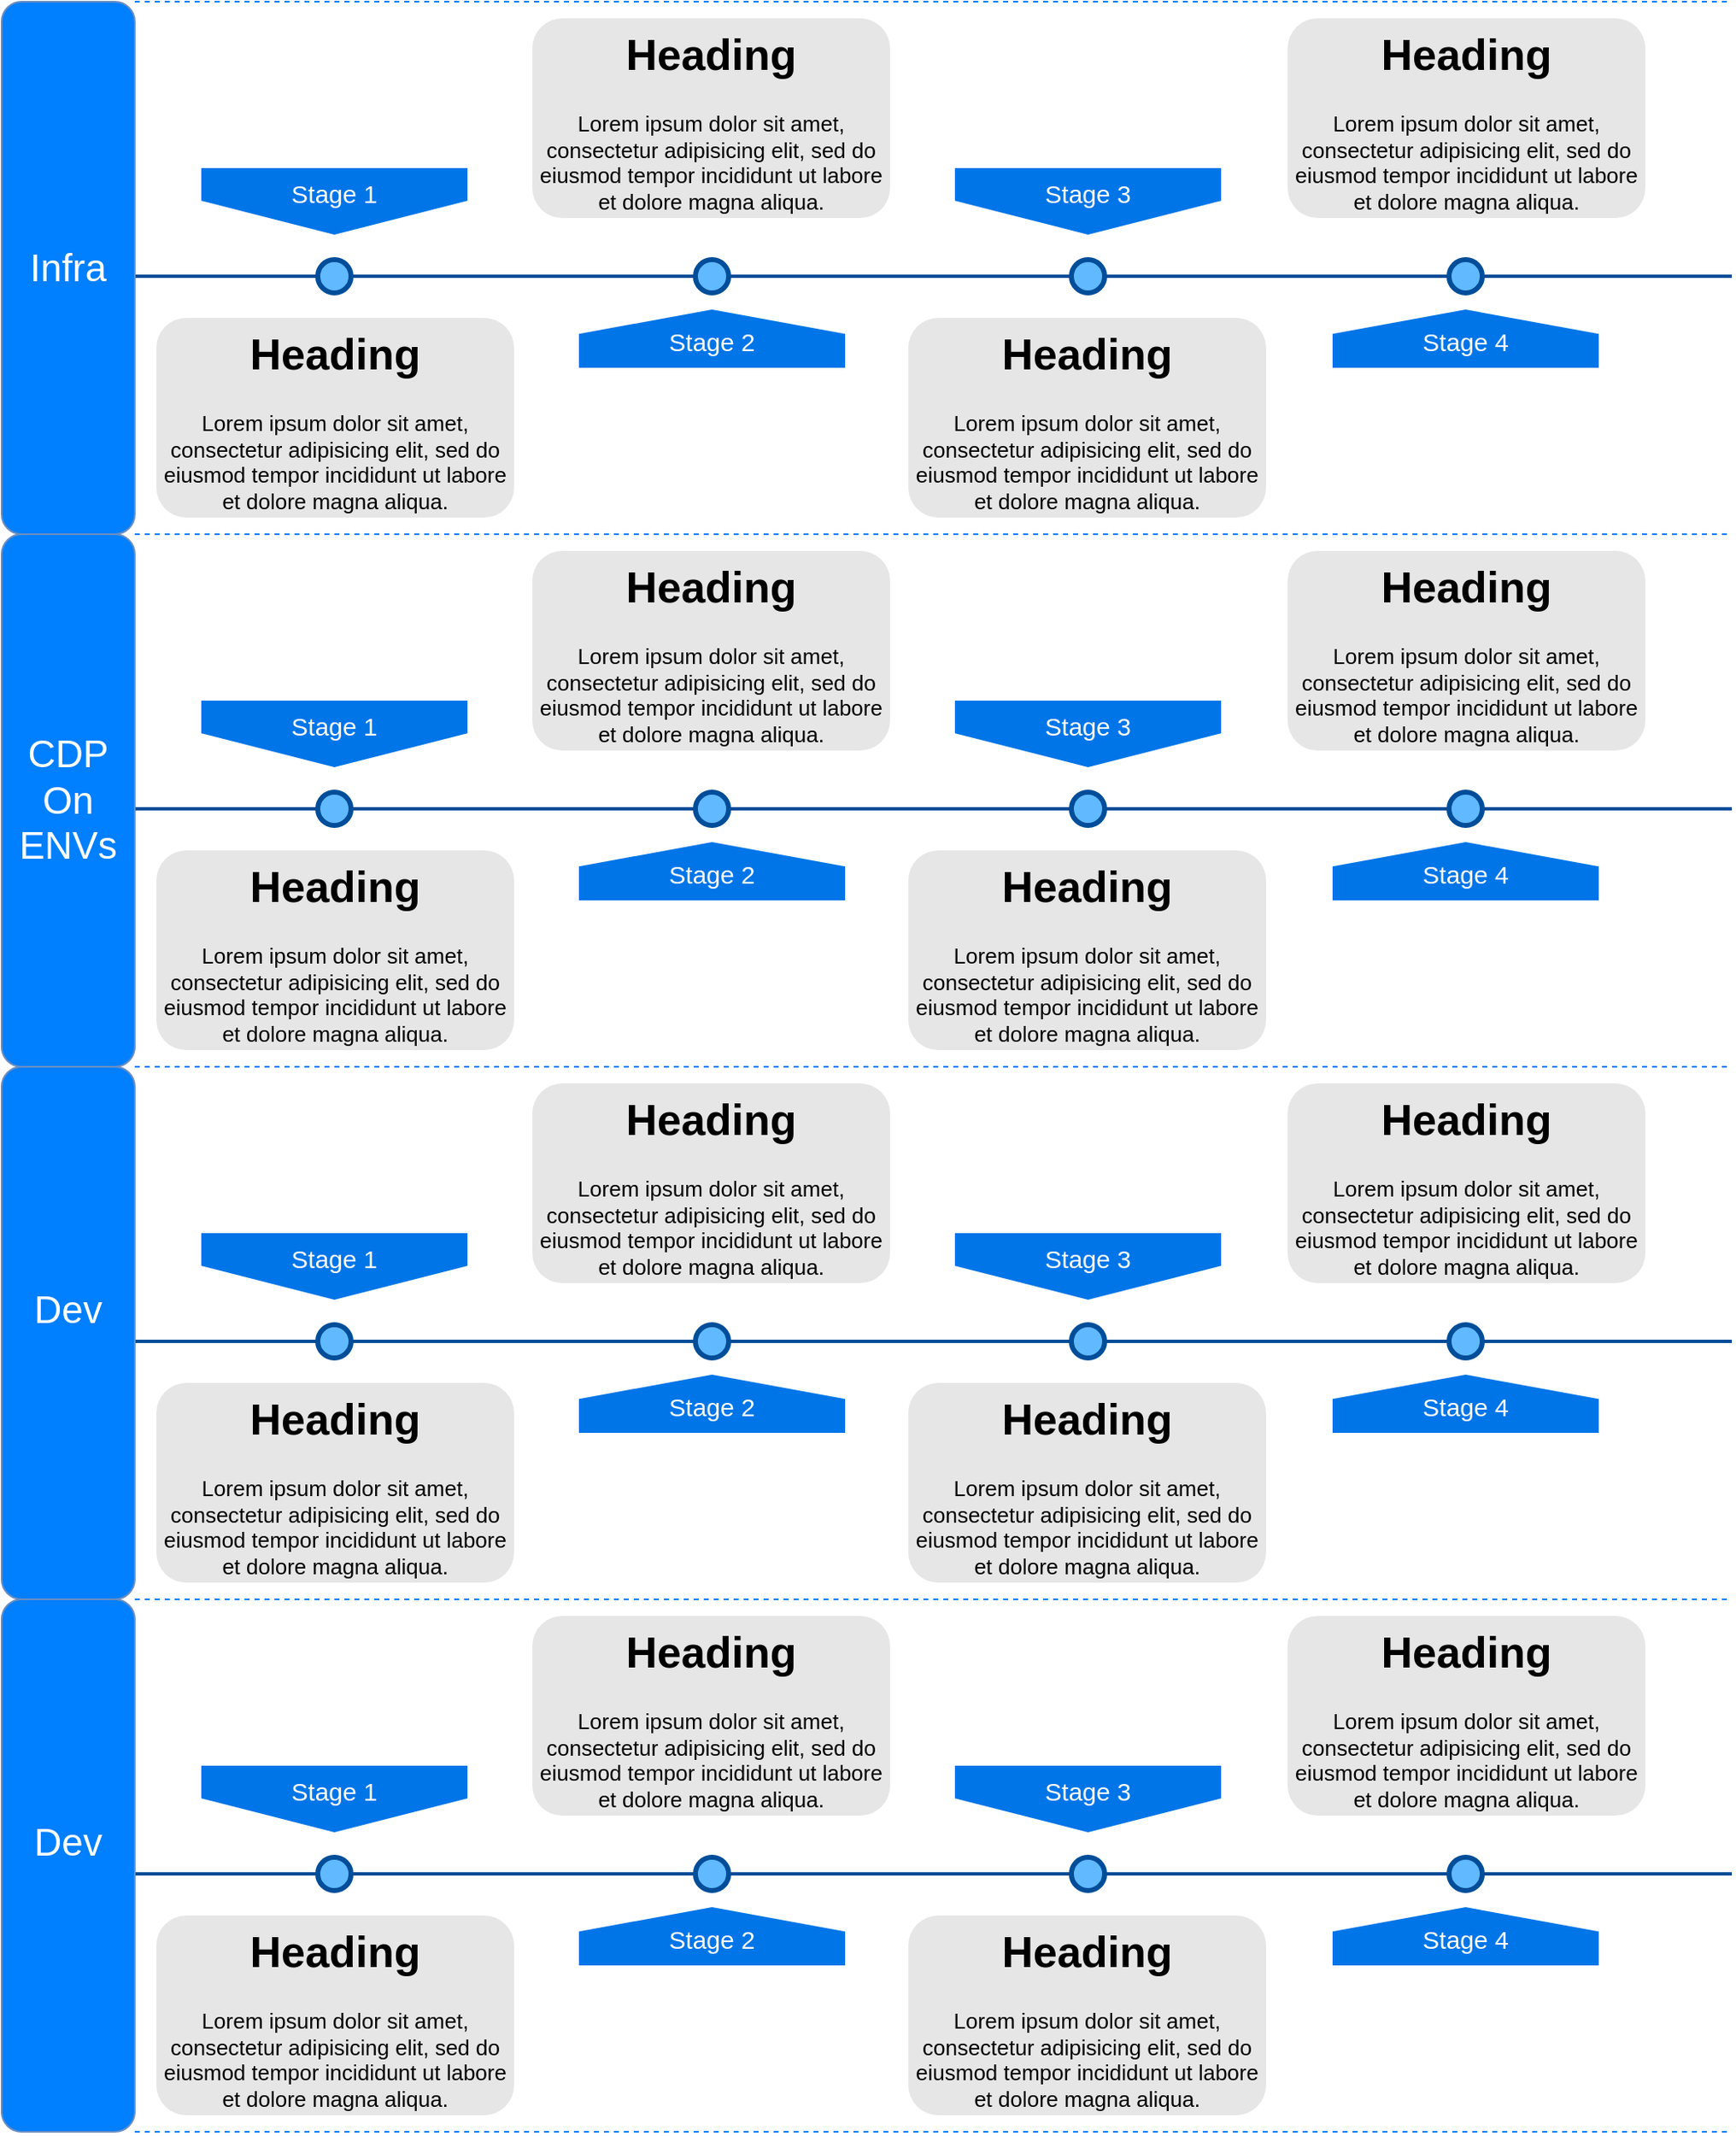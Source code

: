 <mxfile version="20.8.22" type="github">
  <diagram name="Page-1" id="82e54ff1-d628-8f03-85c4-9753963a91cd">
    <mxGraphModel dx="1434" dy="707" grid="1" gridSize="10" guides="1" tooltips="1" connect="1" arrows="1" fold="1" page="1" pageScale="1" pageWidth="1100" pageHeight="850" background="none" math="0" shadow="0">
      <root>
        <mxCell id="0" />
        <mxCell id="1" parent="0" />
        <mxCell id="4ec97bd9e5d20128-1" value="" style="line;strokeWidth=2;html=1;fillColor=none;fontSize=28;fontColor=#004D99;strokeColor=#004D99;" parent="1" vertex="1">
          <mxGeometry x="40" y="400" width="1000" height="10" as="geometry" />
        </mxCell>
        <mxCell id="4ec97bd9e5d20128-5" value="Stage 1" style="shape=offPageConnector;whiteSpace=wrap;html=1;fillColor=#0075E8;fontSize=15;fontColor=#FFFFFF;size=0.509;verticalAlign=top;strokeColor=none;" parent="1" vertex="1">
          <mxGeometry x="120" y="340" width="160" height="40" as="geometry" />
        </mxCell>
        <mxCell id="4ec97bd9e5d20128-6" value="&lt;span&gt;Stage 3&lt;/span&gt;" style="shape=offPageConnector;whiteSpace=wrap;html=1;fillColor=#0075E8;fontSize=15;fontColor=#FFFFFF;size=0.509;verticalAlign=top;strokeColor=none;" parent="1" vertex="1">
          <mxGeometry x="573" y="340" width="160" height="40" as="geometry" />
        </mxCell>
        <mxCell id="4ec97bd9e5d20128-7" value="&lt;span&gt;Stage 2&lt;/span&gt;" style="shape=offPageConnector;whiteSpace=wrap;html=1;fillColor=#0075E8;fontSize=15;fontColor=#FFFFFF;size=0.418;flipV=1;verticalAlign=bottom;strokeColor=none;spacingBottom=4;" parent="1" vertex="1">
          <mxGeometry x="347" y="425" width="160" height="35" as="geometry" />
        </mxCell>
        <mxCell id="4ec97bd9e5d20128-8" value="&lt;span&gt;Stage 4&lt;/span&gt;" style="shape=offPageConnector;whiteSpace=wrap;html=1;fillColor=#0075E8;fontSize=15;fontColor=#FFFFFF;size=0.418;flipV=1;verticalAlign=bottom;strokeColor=none;spacingBottom=4;" parent="1" vertex="1">
          <mxGeometry x="800" y="425" width="160" height="35" as="geometry" />
        </mxCell>
        <mxCell id="4ec97bd9e5d20128-9" value="" style="ellipse;whiteSpace=wrap;html=1;fillColor=#61BAFF;fontSize=28;fontColor=#004D99;strokeWidth=3;strokeColor=#004D99;" parent="1" vertex="1">
          <mxGeometry x="190" y="395" width="20" height="20" as="geometry" />
        </mxCell>
        <mxCell id="4ec97bd9e5d20128-10" value="" style="ellipse;whiteSpace=wrap;html=1;fillColor=#61BAFF;fontSize=28;fontColor=#004D99;strokeWidth=3;strokeColor=#004D99;" parent="1" vertex="1">
          <mxGeometry x="417" y="395" width="20" height="20" as="geometry" />
        </mxCell>
        <mxCell id="4ec97bd9e5d20128-11" value="" style="ellipse;whiteSpace=wrap;html=1;fillColor=#61BAFF;fontSize=28;fontColor=#004D99;strokeWidth=3;strokeColor=#004D99;" parent="1" vertex="1">
          <mxGeometry x="643" y="395" width="20" height="20" as="geometry" />
        </mxCell>
        <mxCell id="4ec97bd9e5d20128-13" value="" style="ellipse;whiteSpace=wrap;html=1;fillColor=#61BAFF;fontSize=28;fontColor=#004D99;strokeWidth=3;strokeColor=#004D99;" parent="1" vertex="1">
          <mxGeometry x="870" y="395" width="20" height="20" as="geometry" />
        </mxCell>
        <mxCell id="4ec97bd9e5d20128-14" value="&lt;h1&gt;Heading&lt;/h1&gt;&lt;p&gt;Lorem ipsum dolor sit amet, consectetur adipisicing elit, sed do eiusmod tempor incididunt ut labore et dolore magna aliqua.&lt;/p&gt;" style="text;html=1;spacing=5;spacingTop=-20;whiteSpace=wrap;overflow=hidden;strokeColor=none;strokeWidth=3;fillColor=#E6E6E6;fontSize=13;fontColor=#000000;align=center;rounded=1;" parent="1" vertex="1">
          <mxGeometry x="93" y="430" width="215" height="120" as="geometry" />
        </mxCell>
        <mxCell id="4ec97bd9e5d20128-16" value="&lt;h1&gt;Heading&lt;/h1&gt;&lt;p&gt;Lorem ipsum dolor sit amet, consectetur adipisicing elit, sed do eiusmod tempor incididunt ut labore et dolore magna aliqua.&lt;/p&gt;" style="text;html=1;spacing=5;spacingTop=-20;whiteSpace=wrap;overflow=hidden;strokeColor=none;strokeWidth=3;fillColor=#E6E6E6;fontSize=13;fontColor=#000000;align=center;rounded=1;" parent="1" vertex="1">
          <mxGeometry x="319" y="250" width="215" height="120" as="geometry" />
        </mxCell>
        <mxCell id="4ec97bd9e5d20128-17" value="&lt;h1&gt;Heading&lt;/h1&gt;&lt;p&gt;Lorem ipsum dolor sit amet, consectetur adipisicing elit, sed do eiusmod tempor incididunt ut labore et dolore magna aliqua.&lt;/p&gt;" style="text;html=1;spacing=5;spacingTop=-20;whiteSpace=wrap;overflow=hidden;strokeColor=none;strokeWidth=3;fillColor=#E6E6E6;fontSize=13;fontColor=#000000;align=center;rounded=1;" parent="1" vertex="1">
          <mxGeometry x="545" y="430" width="215" height="120" as="geometry" />
        </mxCell>
        <mxCell id="4ec97bd9e5d20128-18" value="&lt;h1&gt;Heading&lt;/h1&gt;&lt;p&gt;Lorem ipsum dolor sit amet, consectetur adipisicing elit, sed do eiusmod tempor incididunt ut labore et dolore magna aliqua.&lt;/p&gt;" style="text;html=1;spacing=5;spacingTop=-20;whiteSpace=wrap;overflow=hidden;strokeColor=none;strokeWidth=3;fillColor=#E6E6E6;fontSize=13;fontColor=#000000;align=center;rounded=1;" parent="1" vertex="1">
          <mxGeometry x="773" y="250" width="215" height="120" as="geometry" />
        </mxCell>
        <mxCell id="18MKDNlbxbiBlBYpmzNg-1" value="&lt;font style=&quot;font-size: 23px;&quot;&gt;Infra&lt;/font&gt;" style="rounded=1;whiteSpace=wrap;html=1;fillColor=#007FFF;strokeColor=#6c8ebf;fontColor=#FFFFFF;" vertex="1" parent="1">
          <mxGeometry y="240" width="80" height="320" as="geometry" />
        </mxCell>
        <mxCell id="18MKDNlbxbiBlBYpmzNg-2" value="" style="line;strokeWidth=2;html=1;fillColor=none;fontSize=28;fontColor=#004D99;strokeColor=#004D99;" vertex="1" parent="1">
          <mxGeometry x="40" y="720" width="1000" height="10" as="geometry" />
        </mxCell>
        <mxCell id="18MKDNlbxbiBlBYpmzNg-3" value="Stage 1" style="shape=offPageConnector;whiteSpace=wrap;html=1;fillColor=#0075E8;fontSize=15;fontColor=#FFFFFF;size=0.509;verticalAlign=top;strokeColor=none;" vertex="1" parent="1">
          <mxGeometry x="120" y="660" width="160" height="40" as="geometry" />
        </mxCell>
        <mxCell id="18MKDNlbxbiBlBYpmzNg-4" value="&lt;span&gt;Stage 3&lt;/span&gt;" style="shape=offPageConnector;whiteSpace=wrap;html=1;fillColor=#0075E8;fontSize=15;fontColor=#FFFFFF;size=0.509;verticalAlign=top;strokeColor=none;" vertex="1" parent="1">
          <mxGeometry x="573" y="660" width="160" height="40" as="geometry" />
        </mxCell>
        <mxCell id="18MKDNlbxbiBlBYpmzNg-5" value="&lt;span&gt;Stage 2&lt;/span&gt;" style="shape=offPageConnector;whiteSpace=wrap;html=1;fillColor=#0075E8;fontSize=15;fontColor=#FFFFFF;size=0.418;flipV=1;verticalAlign=bottom;strokeColor=none;spacingBottom=4;" vertex="1" parent="1">
          <mxGeometry x="347" y="745" width="160" height="35" as="geometry" />
        </mxCell>
        <mxCell id="18MKDNlbxbiBlBYpmzNg-6" value="&lt;span&gt;Stage 4&lt;/span&gt;" style="shape=offPageConnector;whiteSpace=wrap;html=1;fillColor=#0075E8;fontSize=15;fontColor=#FFFFFF;size=0.418;flipV=1;verticalAlign=bottom;strokeColor=none;spacingBottom=4;" vertex="1" parent="1">
          <mxGeometry x="800" y="745" width="160" height="35" as="geometry" />
        </mxCell>
        <mxCell id="18MKDNlbxbiBlBYpmzNg-7" value="" style="ellipse;whiteSpace=wrap;html=1;fillColor=#61BAFF;fontSize=28;fontColor=#004D99;strokeWidth=3;strokeColor=#004D99;" vertex="1" parent="1">
          <mxGeometry x="190" y="715" width="20" height="20" as="geometry" />
        </mxCell>
        <mxCell id="18MKDNlbxbiBlBYpmzNg-8" value="" style="ellipse;whiteSpace=wrap;html=1;fillColor=#61BAFF;fontSize=28;fontColor=#004D99;strokeWidth=3;strokeColor=#004D99;" vertex="1" parent="1">
          <mxGeometry x="417" y="715" width="20" height="20" as="geometry" />
        </mxCell>
        <mxCell id="18MKDNlbxbiBlBYpmzNg-9" value="" style="ellipse;whiteSpace=wrap;html=1;fillColor=#61BAFF;fontSize=28;fontColor=#004D99;strokeWidth=3;strokeColor=#004D99;" vertex="1" parent="1">
          <mxGeometry x="643" y="715" width="20" height="20" as="geometry" />
        </mxCell>
        <mxCell id="18MKDNlbxbiBlBYpmzNg-10" value="" style="ellipse;whiteSpace=wrap;html=1;fillColor=#61BAFF;fontSize=28;fontColor=#004D99;strokeWidth=3;strokeColor=#004D99;" vertex="1" parent="1">
          <mxGeometry x="870" y="715" width="20" height="20" as="geometry" />
        </mxCell>
        <mxCell id="18MKDNlbxbiBlBYpmzNg-11" value="&lt;h1&gt;Heading&lt;/h1&gt;&lt;p&gt;Lorem ipsum dolor sit amet, consectetur adipisicing elit, sed do eiusmod tempor incididunt ut labore et dolore magna aliqua.&lt;/p&gt;" style="text;html=1;spacing=5;spacingTop=-20;whiteSpace=wrap;overflow=hidden;strokeColor=none;strokeWidth=3;fillColor=#E6E6E6;fontSize=13;fontColor=#000000;align=center;rounded=1;" vertex="1" parent="1">
          <mxGeometry x="93" y="750" width="215" height="120" as="geometry" />
        </mxCell>
        <mxCell id="18MKDNlbxbiBlBYpmzNg-12" value="&lt;h1&gt;Heading&lt;/h1&gt;&lt;p&gt;Lorem ipsum dolor sit amet, consectetur adipisicing elit, sed do eiusmod tempor incididunt ut labore et dolore magna aliqua.&lt;/p&gt;" style="text;html=1;spacing=5;spacingTop=-20;whiteSpace=wrap;overflow=hidden;strokeColor=none;strokeWidth=3;fillColor=#E6E6E6;fontSize=13;fontColor=#000000;align=center;rounded=1;" vertex="1" parent="1">
          <mxGeometry x="319" y="570" width="215" height="120" as="geometry" />
        </mxCell>
        <mxCell id="18MKDNlbxbiBlBYpmzNg-13" value="&lt;h1&gt;Heading&lt;/h1&gt;&lt;p&gt;Lorem ipsum dolor sit amet, consectetur adipisicing elit, sed do eiusmod tempor incididunt ut labore et dolore magna aliqua.&lt;/p&gt;" style="text;html=1;spacing=5;spacingTop=-20;whiteSpace=wrap;overflow=hidden;strokeColor=none;strokeWidth=3;fillColor=#E6E6E6;fontSize=13;fontColor=#000000;align=center;rounded=1;" vertex="1" parent="1">
          <mxGeometry x="545" y="750" width="215" height="120" as="geometry" />
        </mxCell>
        <mxCell id="18MKDNlbxbiBlBYpmzNg-14" value="&lt;h1&gt;Heading&lt;/h1&gt;&lt;p&gt;Lorem ipsum dolor sit amet, consectetur adipisicing elit, sed do eiusmod tempor incididunt ut labore et dolore magna aliqua.&lt;/p&gt;" style="text;html=1;spacing=5;spacingTop=-20;whiteSpace=wrap;overflow=hidden;strokeColor=none;strokeWidth=3;fillColor=#E6E6E6;fontSize=13;fontColor=#000000;align=center;rounded=1;" vertex="1" parent="1">
          <mxGeometry x="773" y="570" width="215" height="120" as="geometry" />
        </mxCell>
        <mxCell id="18MKDNlbxbiBlBYpmzNg-15" value="&lt;font style=&quot;font-size: 23px;&quot;&gt;CDP&lt;br&gt;On&lt;br&gt;ENVs&lt;br&gt;&lt;/font&gt;" style="rounded=1;whiteSpace=wrap;html=1;fillColor=#007FFF;strokeColor=#6c8ebf;fontColor=#FFFFFF;" vertex="1" parent="1">
          <mxGeometry y="560" width="80" height="320" as="geometry" />
        </mxCell>
        <mxCell id="18MKDNlbxbiBlBYpmzNg-16" value="" style="line;strokeWidth=2;html=1;fillColor=none;fontSize=28;fontColor=#004D99;strokeColor=#004D99;" vertex="1" parent="1">
          <mxGeometry x="40" y="1040" width="1000" height="10" as="geometry" />
        </mxCell>
        <mxCell id="18MKDNlbxbiBlBYpmzNg-17" value="Stage 1" style="shape=offPageConnector;whiteSpace=wrap;html=1;fillColor=#0075E8;fontSize=15;fontColor=#FFFFFF;size=0.509;verticalAlign=top;strokeColor=none;" vertex="1" parent="1">
          <mxGeometry x="120" y="980" width="160" height="40" as="geometry" />
        </mxCell>
        <mxCell id="18MKDNlbxbiBlBYpmzNg-18" value="&lt;span&gt;Stage 3&lt;/span&gt;" style="shape=offPageConnector;whiteSpace=wrap;html=1;fillColor=#0075E8;fontSize=15;fontColor=#FFFFFF;size=0.509;verticalAlign=top;strokeColor=none;" vertex="1" parent="1">
          <mxGeometry x="573" y="980" width="160" height="40" as="geometry" />
        </mxCell>
        <mxCell id="18MKDNlbxbiBlBYpmzNg-19" value="&lt;span&gt;Stage 2&lt;/span&gt;" style="shape=offPageConnector;whiteSpace=wrap;html=1;fillColor=#0075E8;fontSize=15;fontColor=#FFFFFF;size=0.418;flipV=1;verticalAlign=bottom;strokeColor=none;spacingBottom=4;" vertex="1" parent="1">
          <mxGeometry x="347" y="1065" width="160" height="35" as="geometry" />
        </mxCell>
        <mxCell id="18MKDNlbxbiBlBYpmzNg-20" value="&lt;span&gt;Stage 4&lt;/span&gt;" style="shape=offPageConnector;whiteSpace=wrap;html=1;fillColor=#0075E8;fontSize=15;fontColor=#FFFFFF;size=0.418;flipV=1;verticalAlign=bottom;strokeColor=none;spacingBottom=4;" vertex="1" parent="1">
          <mxGeometry x="800" y="1065" width="160" height="35" as="geometry" />
        </mxCell>
        <mxCell id="18MKDNlbxbiBlBYpmzNg-21" value="" style="ellipse;whiteSpace=wrap;html=1;fillColor=#61BAFF;fontSize=28;fontColor=#004D99;strokeWidth=3;strokeColor=#004D99;" vertex="1" parent="1">
          <mxGeometry x="190" y="1035" width="20" height="20" as="geometry" />
        </mxCell>
        <mxCell id="18MKDNlbxbiBlBYpmzNg-22" value="" style="ellipse;whiteSpace=wrap;html=1;fillColor=#61BAFF;fontSize=28;fontColor=#004D99;strokeWidth=3;strokeColor=#004D99;" vertex="1" parent="1">
          <mxGeometry x="417" y="1035" width="20" height="20" as="geometry" />
        </mxCell>
        <mxCell id="18MKDNlbxbiBlBYpmzNg-23" value="" style="ellipse;whiteSpace=wrap;html=1;fillColor=#61BAFF;fontSize=28;fontColor=#004D99;strokeWidth=3;strokeColor=#004D99;" vertex="1" parent="1">
          <mxGeometry x="643" y="1035" width="20" height="20" as="geometry" />
        </mxCell>
        <mxCell id="18MKDNlbxbiBlBYpmzNg-24" value="" style="ellipse;whiteSpace=wrap;html=1;fillColor=#61BAFF;fontSize=28;fontColor=#004D99;strokeWidth=3;strokeColor=#004D99;" vertex="1" parent="1">
          <mxGeometry x="870" y="1035" width="20" height="20" as="geometry" />
        </mxCell>
        <mxCell id="18MKDNlbxbiBlBYpmzNg-25" value="&lt;h1&gt;Heading&lt;/h1&gt;&lt;p&gt;Lorem ipsum dolor sit amet, consectetur adipisicing elit, sed do eiusmod tempor incididunt ut labore et dolore magna aliqua.&lt;/p&gt;" style="text;html=1;spacing=5;spacingTop=-20;whiteSpace=wrap;overflow=hidden;strokeColor=none;strokeWidth=3;fillColor=#E6E6E6;fontSize=13;fontColor=#000000;align=center;rounded=1;" vertex="1" parent="1">
          <mxGeometry x="93" y="1070" width="215" height="120" as="geometry" />
        </mxCell>
        <mxCell id="18MKDNlbxbiBlBYpmzNg-26" value="&lt;h1&gt;Heading&lt;/h1&gt;&lt;p&gt;Lorem ipsum dolor sit amet, consectetur adipisicing elit, sed do eiusmod tempor incididunt ut labore et dolore magna aliqua.&lt;/p&gt;" style="text;html=1;spacing=5;spacingTop=-20;whiteSpace=wrap;overflow=hidden;strokeColor=none;strokeWidth=3;fillColor=#E6E6E6;fontSize=13;fontColor=#000000;align=center;rounded=1;" vertex="1" parent="1">
          <mxGeometry x="319" y="890" width="215" height="120" as="geometry" />
        </mxCell>
        <mxCell id="18MKDNlbxbiBlBYpmzNg-27" value="&lt;h1&gt;Heading&lt;/h1&gt;&lt;p&gt;Lorem ipsum dolor sit amet, consectetur adipisicing elit, sed do eiusmod tempor incididunt ut labore et dolore magna aliqua.&lt;/p&gt;" style="text;html=1;spacing=5;spacingTop=-20;whiteSpace=wrap;overflow=hidden;strokeColor=none;strokeWidth=3;fillColor=#E6E6E6;fontSize=13;fontColor=#000000;align=center;rounded=1;" vertex="1" parent="1">
          <mxGeometry x="545" y="1070" width="215" height="120" as="geometry" />
        </mxCell>
        <mxCell id="18MKDNlbxbiBlBYpmzNg-28" value="&lt;h1&gt;Heading&lt;/h1&gt;&lt;p&gt;Lorem ipsum dolor sit amet, consectetur adipisicing elit, sed do eiusmod tempor incididunt ut labore et dolore magna aliqua.&lt;/p&gt;" style="text;html=1;spacing=5;spacingTop=-20;whiteSpace=wrap;overflow=hidden;strokeColor=none;strokeWidth=3;fillColor=#E6E6E6;fontSize=13;fontColor=#000000;align=center;rounded=1;" vertex="1" parent="1">
          <mxGeometry x="773" y="890" width="215" height="120" as="geometry" />
        </mxCell>
        <mxCell id="18MKDNlbxbiBlBYpmzNg-29" value="&lt;font style=&quot;font-size: 23px;&quot;&gt;Dev&lt;br&gt;&lt;br&gt;&lt;/font&gt;" style="rounded=1;whiteSpace=wrap;html=1;fillColor=#007FFF;strokeColor=#6c8ebf;fontColor=#FFFFFF;" vertex="1" parent="1">
          <mxGeometry y="880" width="80" height="320" as="geometry" />
        </mxCell>
        <mxCell id="18MKDNlbxbiBlBYpmzNg-30" value="" style="line;strokeWidth=2;html=1;fillColor=none;fontSize=28;fontColor=#004D99;strokeColor=#004D99;" vertex="1" parent="1">
          <mxGeometry x="40" y="1360" width="1000" height="10" as="geometry" />
        </mxCell>
        <mxCell id="18MKDNlbxbiBlBYpmzNg-31" value="Stage 1" style="shape=offPageConnector;whiteSpace=wrap;html=1;fillColor=#0075E8;fontSize=15;fontColor=#FFFFFF;size=0.509;verticalAlign=top;strokeColor=none;" vertex="1" parent="1">
          <mxGeometry x="120" y="1300" width="160" height="40" as="geometry" />
        </mxCell>
        <mxCell id="18MKDNlbxbiBlBYpmzNg-32" value="&lt;span&gt;Stage 3&lt;/span&gt;" style="shape=offPageConnector;whiteSpace=wrap;html=1;fillColor=#0075E8;fontSize=15;fontColor=#FFFFFF;size=0.509;verticalAlign=top;strokeColor=none;" vertex="1" parent="1">
          <mxGeometry x="573" y="1300" width="160" height="40" as="geometry" />
        </mxCell>
        <mxCell id="18MKDNlbxbiBlBYpmzNg-33" value="&lt;span&gt;Stage 2&lt;/span&gt;" style="shape=offPageConnector;whiteSpace=wrap;html=1;fillColor=#0075E8;fontSize=15;fontColor=#FFFFFF;size=0.418;flipV=1;verticalAlign=bottom;strokeColor=none;spacingBottom=4;" vertex="1" parent="1">
          <mxGeometry x="347" y="1385" width="160" height="35" as="geometry" />
        </mxCell>
        <mxCell id="18MKDNlbxbiBlBYpmzNg-34" value="&lt;span&gt;Stage 4&lt;/span&gt;" style="shape=offPageConnector;whiteSpace=wrap;html=1;fillColor=#0075E8;fontSize=15;fontColor=#FFFFFF;size=0.418;flipV=1;verticalAlign=bottom;strokeColor=none;spacingBottom=4;" vertex="1" parent="1">
          <mxGeometry x="800" y="1385" width="160" height="35" as="geometry" />
        </mxCell>
        <mxCell id="18MKDNlbxbiBlBYpmzNg-35" value="" style="ellipse;whiteSpace=wrap;html=1;fillColor=#61BAFF;fontSize=28;fontColor=#004D99;strokeWidth=3;strokeColor=#004D99;" vertex="1" parent="1">
          <mxGeometry x="190" y="1355" width="20" height="20" as="geometry" />
        </mxCell>
        <mxCell id="18MKDNlbxbiBlBYpmzNg-36" value="" style="ellipse;whiteSpace=wrap;html=1;fillColor=#61BAFF;fontSize=28;fontColor=#004D99;strokeWidth=3;strokeColor=#004D99;" vertex="1" parent="1">
          <mxGeometry x="417" y="1355" width="20" height="20" as="geometry" />
        </mxCell>
        <mxCell id="18MKDNlbxbiBlBYpmzNg-37" value="" style="ellipse;whiteSpace=wrap;html=1;fillColor=#61BAFF;fontSize=28;fontColor=#004D99;strokeWidth=3;strokeColor=#004D99;" vertex="1" parent="1">
          <mxGeometry x="643" y="1355" width="20" height="20" as="geometry" />
        </mxCell>
        <mxCell id="18MKDNlbxbiBlBYpmzNg-38" value="" style="ellipse;whiteSpace=wrap;html=1;fillColor=#61BAFF;fontSize=28;fontColor=#004D99;strokeWidth=3;strokeColor=#004D99;" vertex="1" parent="1">
          <mxGeometry x="870" y="1355" width="20" height="20" as="geometry" />
        </mxCell>
        <mxCell id="18MKDNlbxbiBlBYpmzNg-39" value="&lt;h1&gt;Heading&lt;/h1&gt;&lt;p&gt;Lorem ipsum dolor sit amet, consectetur adipisicing elit, sed do eiusmod tempor incididunt ut labore et dolore magna aliqua.&lt;/p&gt;" style="text;html=1;spacing=5;spacingTop=-20;whiteSpace=wrap;overflow=hidden;strokeColor=none;strokeWidth=3;fillColor=#E6E6E6;fontSize=13;fontColor=#000000;align=center;rounded=1;" vertex="1" parent="1">
          <mxGeometry x="93" y="1390" width="215" height="120" as="geometry" />
        </mxCell>
        <mxCell id="18MKDNlbxbiBlBYpmzNg-40" value="&lt;h1&gt;Heading&lt;/h1&gt;&lt;p&gt;Lorem ipsum dolor sit amet, consectetur adipisicing elit, sed do eiusmod tempor incididunt ut labore et dolore magna aliqua.&lt;/p&gt;" style="text;html=1;spacing=5;spacingTop=-20;whiteSpace=wrap;overflow=hidden;strokeColor=none;strokeWidth=3;fillColor=#E6E6E6;fontSize=13;fontColor=#000000;align=center;rounded=1;" vertex="1" parent="1">
          <mxGeometry x="319" y="1210" width="215" height="120" as="geometry" />
        </mxCell>
        <mxCell id="18MKDNlbxbiBlBYpmzNg-41" value="&lt;h1&gt;Heading&lt;/h1&gt;&lt;p&gt;Lorem ipsum dolor sit amet, consectetur adipisicing elit, sed do eiusmod tempor incididunt ut labore et dolore magna aliqua.&lt;/p&gt;" style="text;html=1;spacing=5;spacingTop=-20;whiteSpace=wrap;overflow=hidden;strokeColor=none;strokeWidth=3;fillColor=#E6E6E6;fontSize=13;fontColor=#000000;align=center;rounded=1;" vertex="1" parent="1">
          <mxGeometry x="545" y="1390" width="215" height="120" as="geometry" />
        </mxCell>
        <mxCell id="18MKDNlbxbiBlBYpmzNg-42" value="&lt;h1&gt;Heading&lt;/h1&gt;&lt;p&gt;Lorem ipsum dolor sit amet, consectetur adipisicing elit, sed do eiusmod tempor incididunt ut labore et dolore magna aliqua.&lt;/p&gt;" style="text;html=1;spacing=5;spacingTop=-20;whiteSpace=wrap;overflow=hidden;strokeColor=none;strokeWidth=3;fillColor=#E6E6E6;fontSize=13;fontColor=#000000;align=center;rounded=1;" vertex="1" parent="1">
          <mxGeometry x="773" y="1210" width="215" height="120" as="geometry" />
        </mxCell>
        <mxCell id="18MKDNlbxbiBlBYpmzNg-43" value="&lt;font style=&quot;font-size: 23px;&quot;&gt;Dev&lt;br&gt;&lt;br&gt;&lt;/font&gt;" style="rounded=1;whiteSpace=wrap;html=1;fillColor=#007FFF;strokeColor=#6c8ebf;fontColor=#FFFFFF;" vertex="1" parent="1">
          <mxGeometry y="1200" width="80" height="320" as="geometry" />
        </mxCell>
        <mxCell id="18MKDNlbxbiBlBYpmzNg-44" value="" style="endArrow=none;dashed=1;html=1;rounded=0;fontSize=23;fontColor=#FFFFFF;exitX=1;exitY=1;exitDx=0;exitDy=0;strokeColor=#007FFF;" edge="1" parent="1" source="18MKDNlbxbiBlBYpmzNg-1">
          <mxGeometry width="50" height="50" relative="1" as="geometry">
            <mxPoint x="520" y="510" as="sourcePoint" />
            <mxPoint x="1040" y="560" as="targetPoint" />
          </mxGeometry>
        </mxCell>
        <mxCell id="18MKDNlbxbiBlBYpmzNg-45" value="" style="endArrow=none;dashed=1;html=1;rounded=0;fontSize=23;fontColor=#FFFFFF;exitX=1;exitY=1;exitDx=0;exitDy=0;strokeColor=#007FFF;" edge="1" parent="1">
          <mxGeometry width="50" height="50" relative="1" as="geometry">
            <mxPoint x="80" y="880" as="sourcePoint" />
            <mxPoint x="1040" y="880" as="targetPoint" />
          </mxGeometry>
        </mxCell>
        <mxCell id="18MKDNlbxbiBlBYpmzNg-46" value="" style="endArrow=none;dashed=1;html=1;rounded=0;fontSize=23;fontColor=#FFFFFF;exitX=1;exitY=1;exitDx=0;exitDy=0;strokeColor=#007FFF;" edge="1" parent="1">
          <mxGeometry width="50" height="50" relative="1" as="geometry">
            <mxPoint x="80" y="1200" as="sourcePoint" />
            <mxPoint x="1040" y="1200" as="targetPoint" />
          </mxGeometry>
        </mxCell>
        <mxCell id="18MKDNlbxbiBlBYpmzNg-47" value="" style="endArrow=none;dashed=1;html=1;rounded=0;fontSize=23;fontColor=#FFFFFF;exitX=1;exitY=1;exitDx=0;exitDy=0;strokeColor=#007FFF;" edge="1" parent="1">
          <mxGeometry width="50" height="50" relative="1" as="geometry">
            <mxPoint x="80" y="1520" as="sourcePoint" />
            <mxPoint x="1040" y="1520" as="targetPoint" />
          </mxGeometry>
        </mxCell>
        <mxCell id="18MKDNlbxbiBlBYpmzNg-48" value="" style="endArrow=none;dashed=1;html=1;rounded=0;fontSize=23;fontColor=#FFFFFF;exitX=1;exitY=1;exitDx=0;exitDy=0;strokeColor=#007FFF;" edge="1" parent="1">
          <mxGeometry width="50" height="50" relative="1" as="geometry">
            <mxPoint x="80" y="240" as="sourcePoint" />
            <mxPoint x="1040" y="240" as="targetPoint" />
          </mxGeometry>
        </mxCell>
      </root>
    </mxGraphModel>
  </diagram>
</mxfile>
